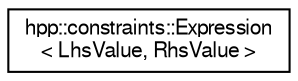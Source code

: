 digraph "Graphical Class Hierarchy"
{
  edge [fontname="FreeSans",fontsize="10",labelfontname="FreeSans",labelfontsize="10"];
  node [fontname="FreeSans",fontsize="10",shape=record];
  rankdir="LR";
  Node1 [label="hpp::constraints::Expression\l\< LhsValue, RhsValue \>",height=0.2,width=0.4,color="black", fillcolor="white", style="filled",URL="$a00009.html",tooltip="Base class for classes representing an operation. "];
}

